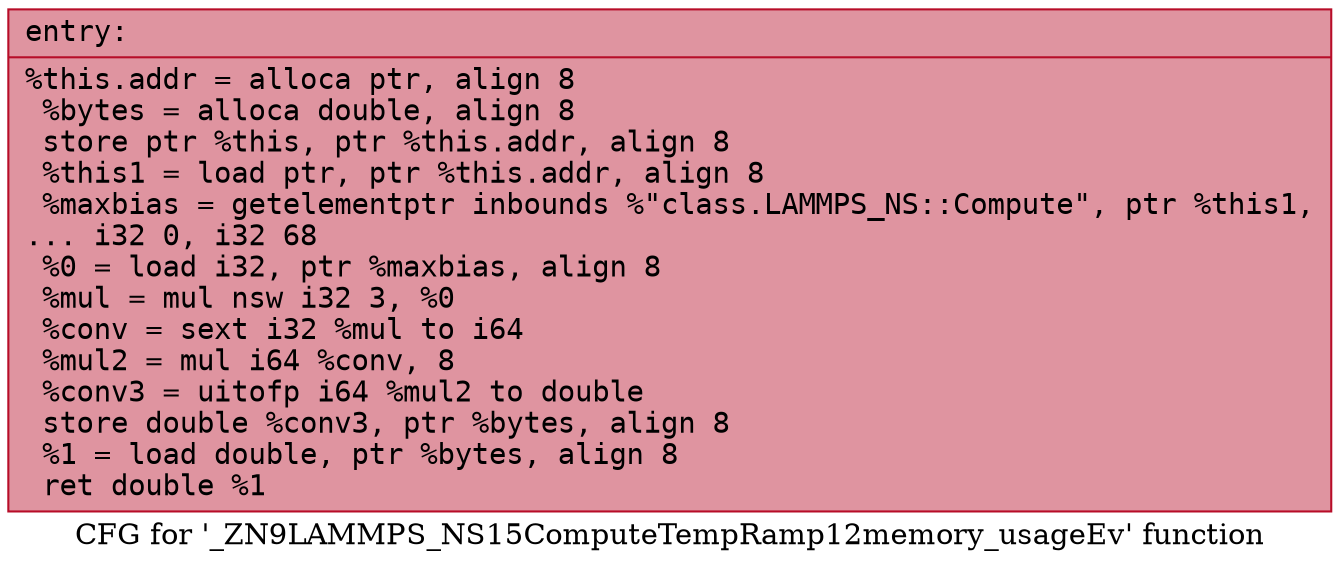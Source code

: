 digraph "CFG for '_ZN9LAMMPS_NS15ComputeTempRamp12memory_usageEv' function" {
	label="CFG for '_ZN9LAMMPS_NS15ComputeTempRamp12memory_usageEv' function";

	Node0x5563a41b5250 [shape=record,color="#b70d28ff", style=filled, fillcolor="#b70d2870" fontname="Courier",label="{entry:\l|  %this.addr = alloca ptr, align 8\l  %bytes = alloca double, align 8\l  store ptr %this, ptr %this.addr, align 8\l  %this1 = load ptr, ptr %this.addr, align 8\l  %maxbias = getelementptr inbounds %\"class.LAMMPS_NS::Compute\", ptr %this1,\l... i32 0, i32 68\l  %0 = load i32, ptr %maxbias, align 8\l  %mul = mul nsw i32 3, %0\l  %conv = sext i32 %mul to i64\l  %mul2 = mul i64 %conv, 8\l  %conv3 = uitofp i64 %mul2 to double\l  store double %conv3, ptr %bytes, align 8\l  %1 = load double, ptr %bytes, align 8\l  ret double %1\l}"];
}
